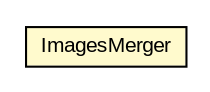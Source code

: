 #!/usr/local/bin/dot
#
# Class diagram 
# Generated by UMLGraph version R5_6-24-gf6e263 (http://www.umlgraph.org/)
#

digraph G {
	edge [fontname="arial",fontsize=10,labelfontname="arial",labelfontsize=10];
	node [fontname="arial",fontsize=10,shape=plaintext];
	nodesep=0.25;
	ranksep=0.5;
	// eu.europa.esig.dss.pdf.visible.ImagesMerger
	c391647 [label=<<table title="eu.europa.esig.dss.pdf.visible.ImagesMerger" border="0" cellborder="1" cellspacing="0" cellpadding="2" port="p" bgcolor="lemonChiffon" href="./ImagesMerger.html">
		<tr><td><table border="0" cellspacing="0" cellpadding="1">
<tr><td align="center" balign="center"> ImagesMerger </td></tr>
		</table></td></tr>
		</table>>, URL="./ImagesMerger.html", fontname="arial", fontcolor="black", fontsize=10.0];
}

